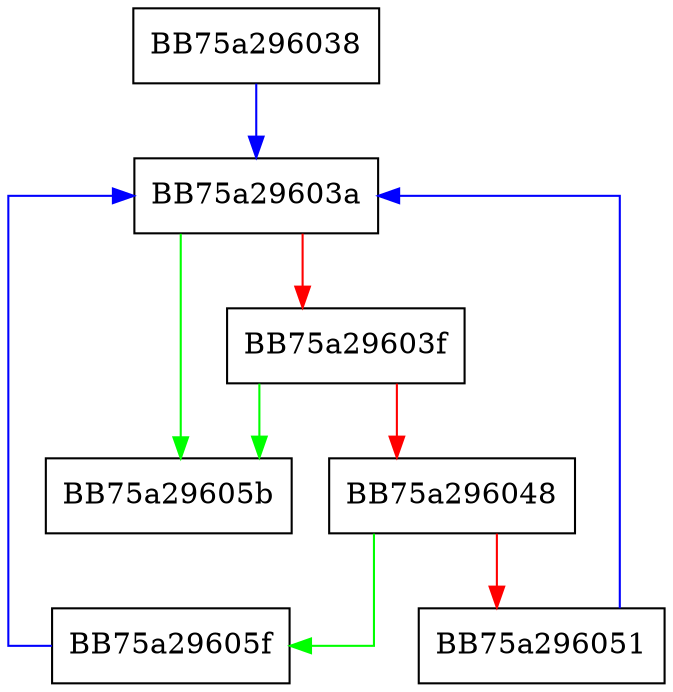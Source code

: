 digraph sqlite3ExprSkipCollate {
  node [shape="box"];
  graph [splines=ortho];
  BB75a296038 -> BB75a29603a [color="blue"];
  BB75a29603a -> BB75a29605b [color="green"];
  BB75a29603a -> BB75a29603f [color="red"];
  BB75a29603f -> BB75a29605b [color="green"];
  BB75a29603f -> BB75a296048 [color="red"];
  BB75a296048 -> BB75a29605f [color="green"];
  BB75a296048 -> BB75a296051 [color="red"];
  BB75a296051 -> BB75a29603a [color="blue"];
  BB75a29605f -> BB75a29603a [color="blue"];
}